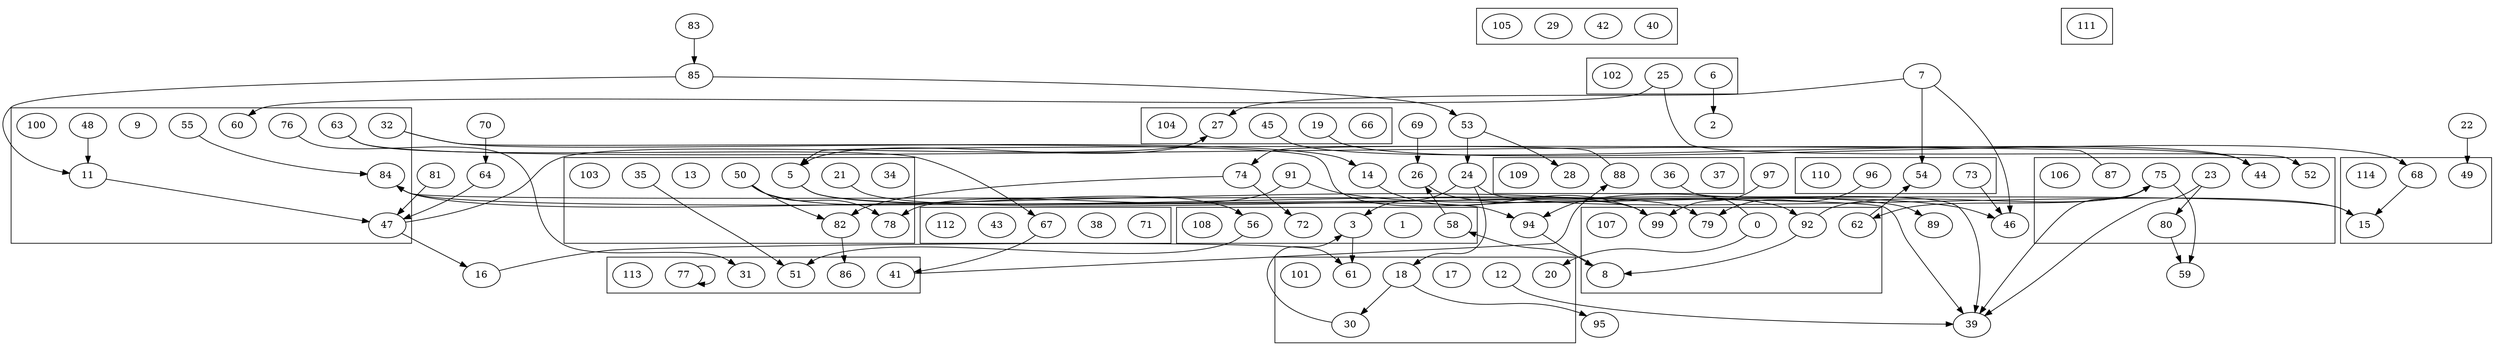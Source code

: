 digraph G {
subgraph cluster_0 {
48
76
55
60
63
9
47
11
32
84
100
}
subgraph cluster_1 {
20
61
17
18
60
12
61
30
101
}
subgraph cluster_2 {
6
25
102
}
subgraph cluster_3 {
12
34
82
78
50
21
5
13
13
35
103
}
subgraph cluster_4 {
66
27
45
19
104
}
subgraph cluster_5 {
40
27
21
42
29
105
}
subgraph cluster_6 {
87
44
75
84
23
52
80
106
}
subgraph cluster_7 {
84
79
0
87
62
99
8
99
25
42
8
92
107
}
subgraph cluster_8 {
25
34
99
0
56
1
72
58
66
76
3
108
}
subgraph cluster_9 {
37
88
63
99
36
28
62
109
}
subgraph cluster_10 {
29
79
73
96
54
110
}
subgraph cluster_11 {
60
79
111
}
subgraph cluster_12 {
71
38
67
43
112
}
subgraph cluster_13 {
43
41
1
31
51
86
50
88
77
77
88
113
}
subgraph cluster_14 {
68
63
49
15
114
}
62->54
26->92
94->8
87->5
0->20
58->26
96->79
16->61
15->84
67->41
56->51
74->72
55->84
30->3
53->28
47->16
3->61
19->68
32->14
99->84
73->46
25->60
24->18
45->44
11->47
68->15
35->51
50->82
97->99
23->80
0->94
91->46
85->53
24->15
21->89
77->77
81->47
88->74
32->99
24->3
50->78
18->95
76->31
22->49
48->11
23->39
63->44
63->67
74->82
92->8
14->99
5->94
36->39
85->11
41->88
18->30
12->39
5->79
6->2
27->5
75->39
25->52
84->39
69->26
83->85
80->59
75->62
91->78
53->24
50->56
92->75
8->58
70->64
7->27
7->54
7->46
47->27
82->86
64->47
75->59
}
